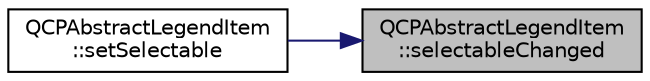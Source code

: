 digraph "QCPAbstractLegendItem::selectableChanged"
{
 // LATEX_PDF_SIZE
  edge [fontname="Helvetica",fontsize="10",labelfontname="Helvetica",labelfontsize="10"];
  node [fontname="Helvetica",fontsize="10",shape=record];
  rankdir="RL";
  Node1 [label="QCPAbstractLegendItem\l::selectableChanged",height=0.2,width=0.4,color="black", fillcolor="grey75", style="filled", fontcolor="black",tooltip=" "];
  Node1 -> Node2 [dir="back",color="midnightblue",fontsize="10",style="solid",fontname="Helvetica"];
  Node2 [label="QCPAbstractLegendItem\l::setSelectable",height=0.2,width=0.4,color="black", fillcolor="white", style="filled",URL="$classQCPAbstractLegendItem.html#a9913ef48730551b696e7f98a2391c599",tooltip=" "];
}
